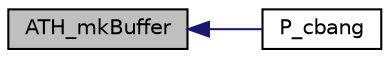digraph "ATH_mkBuffer"
{
  edge [fontname="Helvetica",fontsize="10",labelfontname="Helvetica",labelfontsize="10"];
  node [fontname="Helvetica",fontsize="10",shape=record];
  rankdir="LR";
  Node85 [label="ATH_mkBuffer",height=0.2,width=0.4,color="black", fillcolor="grey75", style="filled", fontcolor="black"];
  Node85 -> Node86 [dir="back",color="midnightblue",fontsize="10",style="solid"];
  Node86 [label="P_cbang",height=0.2,width=0.4,color="black", fillcolor="white", style="filled",URL="$FreeRTOS_2atlast_8c.html#a2357cc28a3f7a8ef2868b6e9bcc5d661"];
}
